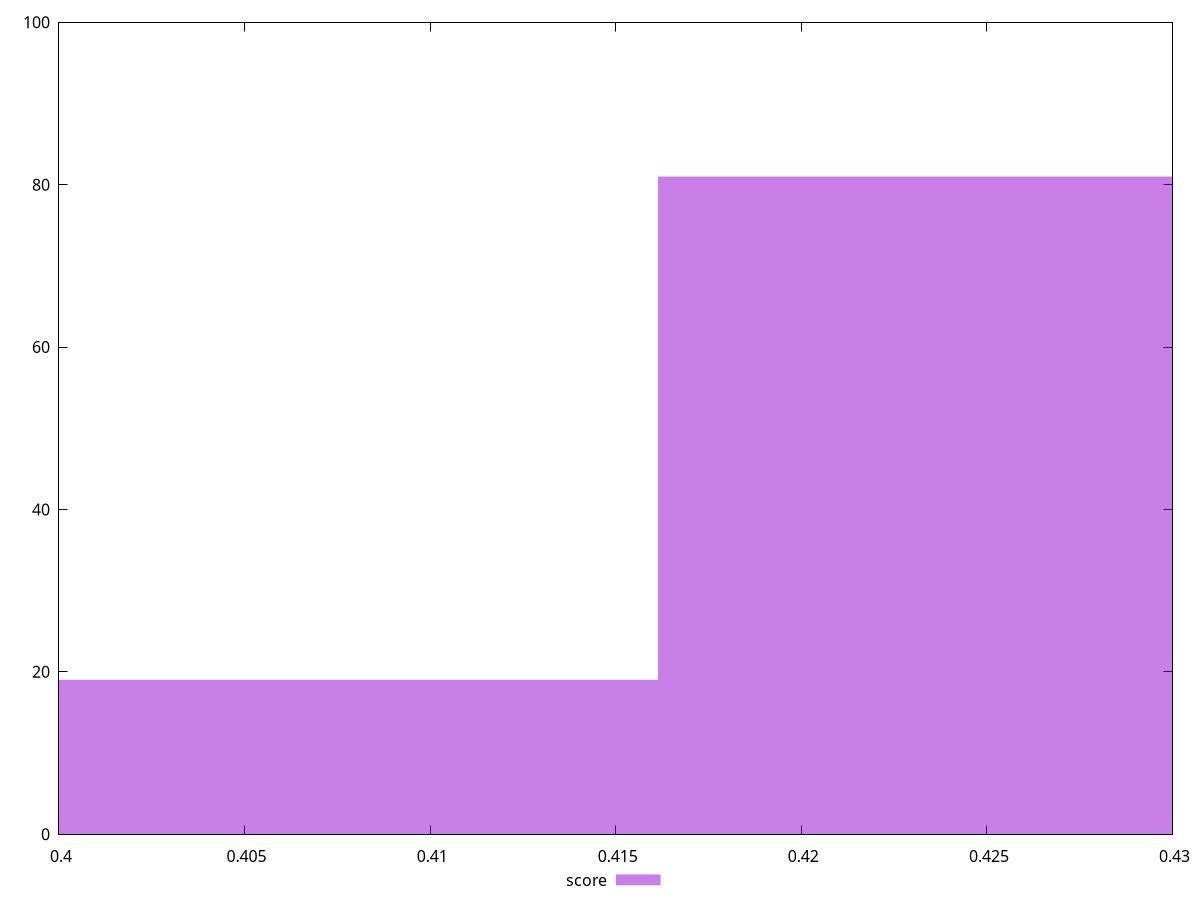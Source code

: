 reset

$score <<EOF
0.4068913682341419 19
0.4253864304266029 81
EOF

set key outside below
set boxwidth 0.018495062192460995
set xrange [0.4:0.43]
set yrange [0:100]
set trange [0:100]
set style fill transparent solid 0.5 noborder
set terminal svg size 640, 490 enhanced background rgb 'white'
set output "report_00019_2021-02-10T18-14-37.922Z//uses-text-compression/samples/pages+cached+noadtech+nomedia+nocss/score/histogram.svg"

plot $score title "score" with boxes

reset
